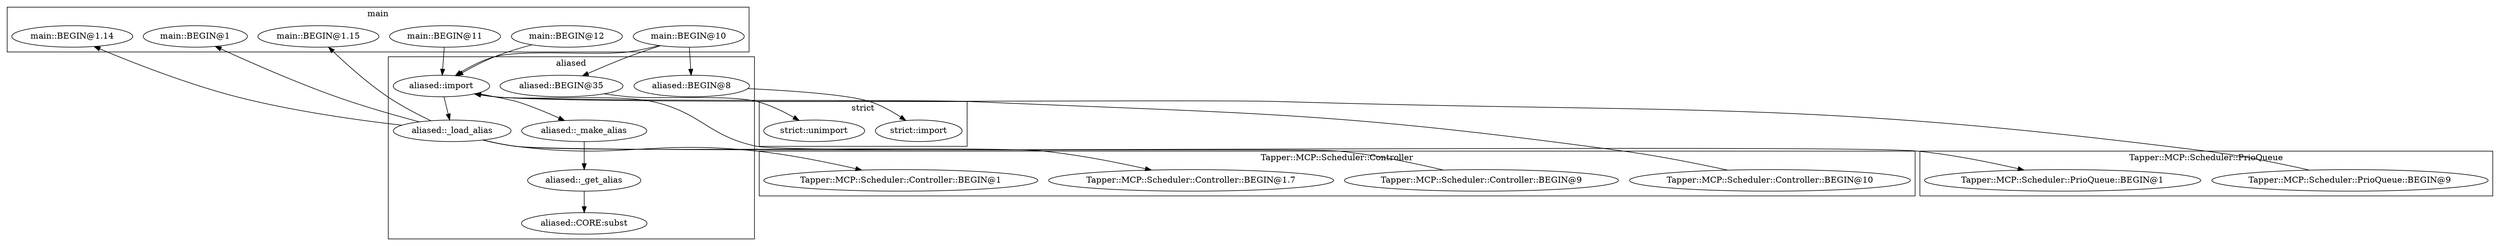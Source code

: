 digraph {
graph [overlap=false]
subgraph cluster_aliased {
	label="aliased";
	"aliased::CORE:subst";
	"aliased::_make_alias";
	"aliased::BEGIN@8";
	"aliased::_load_alias";
	"aliased::BEGIN@35";
	"aliased::_get_alias";
	"aliased::import";
}
subgraph cluster_Tapper_MCP_Scheduler_PrioQueue {
	label="Tapper::MCP::Scheduler::PrioQueue";
	"Tapper::MCP::Scheduler::PrioQueue::BEGIN@1";
	"Tapper::MCP::Scheduler::PrioQueue::BEGIN@9";
}
subgraph cluster_Tapper_MCP_Scheduler_Controller {
	label="Tapper::MCP::Scheduler::Controller";
	"Tapper::MCP::Scheduler::Controller::BEGIN@1.7";
	"Tapper::MCP::Scheduler::Controller::BEGIN@9";
	"Tapper::MCP::Scheduler::Controller::BEGIN@1";
	"Tapper::MCP::Scheduler::Controller::BEGIN@10";
}
subgraph cluster_strict {
	label="strict";
	"strict::import";
	"strict::unimport";
}
subgraph cluster_main {
	label="main";
	"main::BEGIN@10";
	"main::BEGIN@12";
	"main::BEGIN@1.14";
	"main::BEGIN@1";
	"main::BEGIN@1.15";
	"main::BEGIN@11";
}
"aliased::_load_alias" -> "Tapper::MCP::Scheduler::Controller::BEGIN@1.7";
"aliased::_get_alias" -> "aliased::CORE:subst";
"aliased::_load_alias" -> "Tapper::MCP::Scheduler::Controller::BEGIN@1";
"main::BEGIN@10" -> "aliased::import";
"Tapper::MCP::Scheduler::Controller::BEGIN@9" -> "aliased::import";
"main::BEGIN@12" -> "aliased::import";
"Tapper::MCP::Scheduler::PrioQueue::BEGIN@9" -> "aliased::import";
"Tapper::MCP::Scheduler::Controller::BEGIN@10" -> "aliased::import";
"main::BEGIN@11" -> "aliased::import";
"aliased::_load_alias" -> "main::BEGIN@1";
"aliased::BEGIN@35" -> "strict::unimport";
"aliased::_make_alias" -> "aliased::_get_alias";
"aliased::import" -> "aliased::_load_alias";
"aliased::BEGIN@8" -> "strict::import";
"main::BEGIN@10" -> "aliased::BEGIN@8";
"main::BEGIN@10" -> "aliased::BEGIN@35";
"aliased::import" -> "aliased::_make_alias";
"aliased::_load_alias" -> "main::BEGIN@1.15";
"aliased::_load_alias" -> "Tapper::MCP::Scheduler::PrioQueue::BEGIN@1";
"aliased::_load_alias" -> "main::BEGIN@1.14";
}
